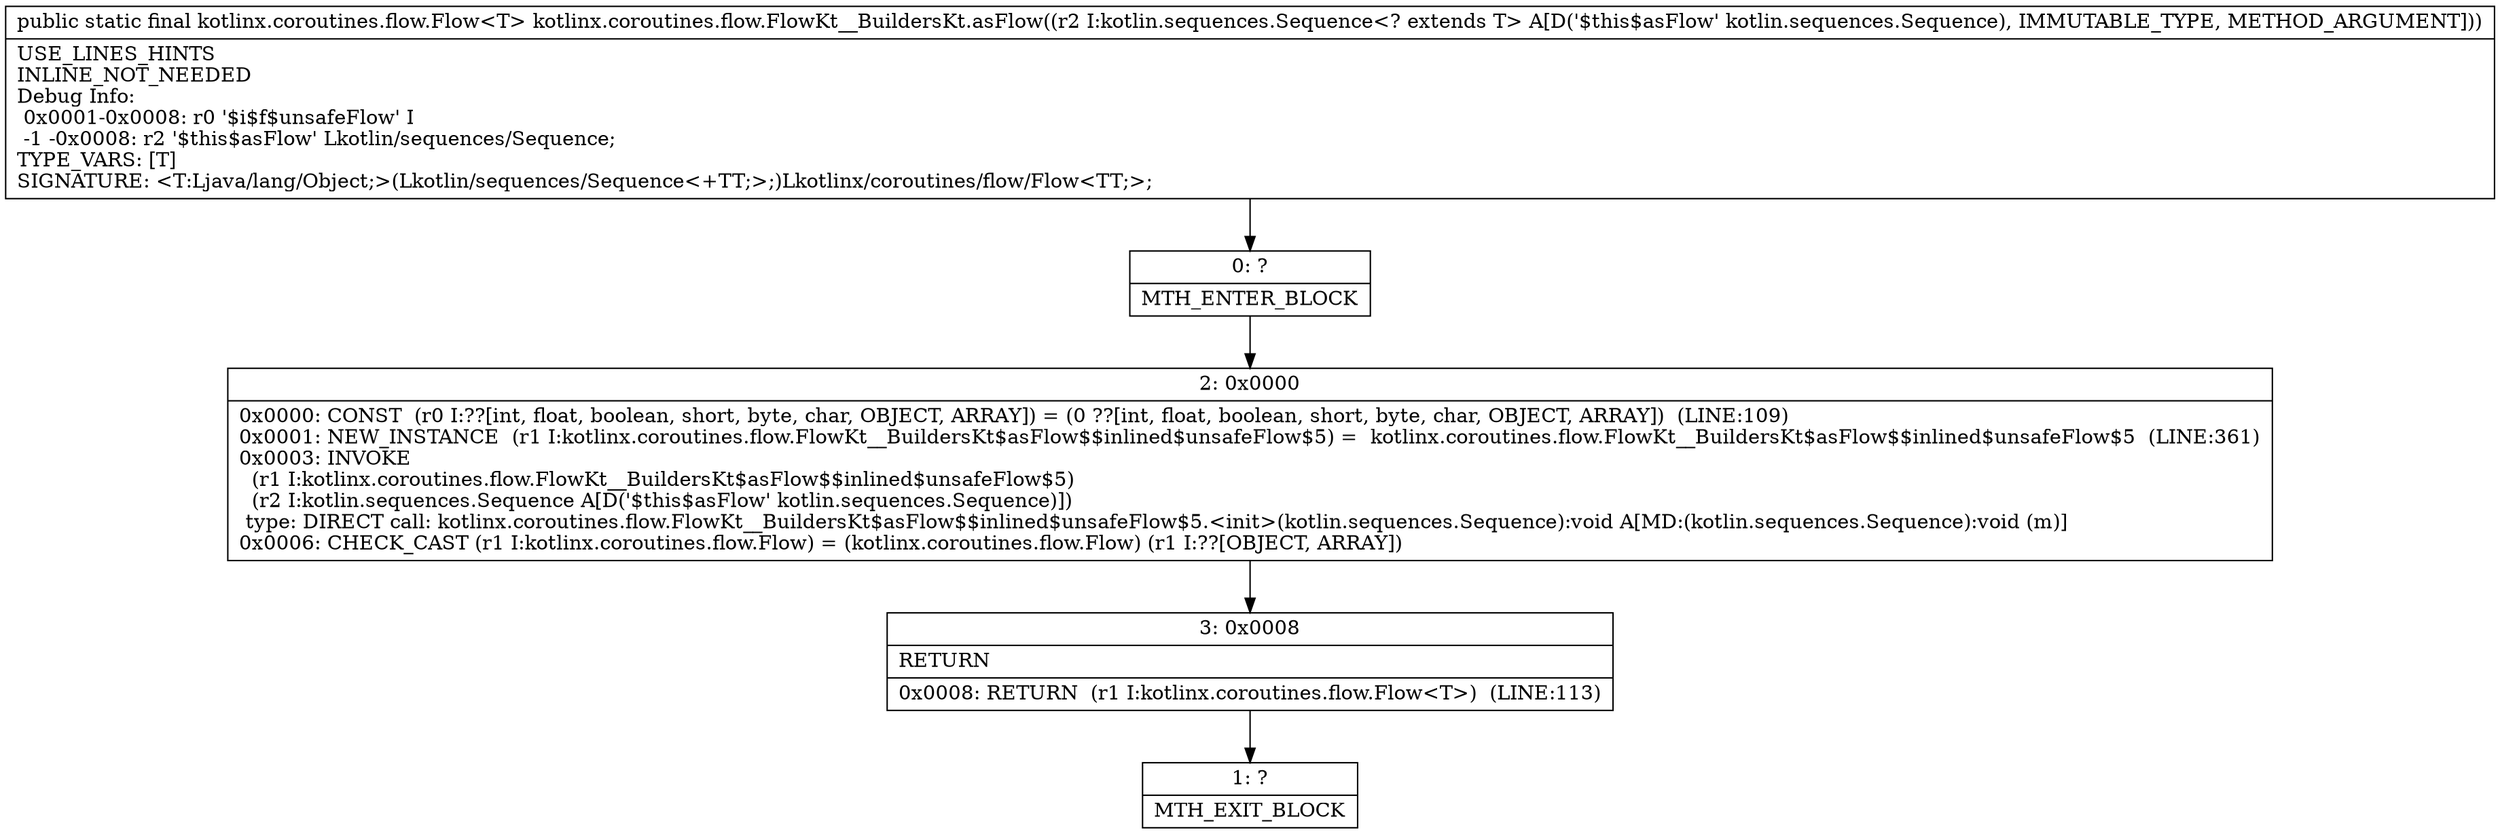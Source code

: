 digraph "CFG forkotlinx.coroutines.flow.FlowKt__BuildersKt.asFlow(Lkotlin\/sequences\/Sequence;)Lkotlinx\/coroutines\/flow\/Flow;" {
Node_0 [shape=record,label="{0\:\ ?|MTH_ENTER_BLOCK\l}"];
Node_2 [shape=record,label="{2\:\ 0x0000|0x0000: CONST  (r0 I:??[int, float, boolean, short, byte, char, OBJECT, ARRAY]) = (0 ??[int, float, boolean, short, byte, char, OBJECT, ARRAY])  (LINE:109)\l0x0001: NEW_INSTANCE  (r1 I:kotlinx.coroutines.flow.FlowKt__BuildersKt$asFlow$$inlined$unsafeFlow$5) =  kotlinx.coroutines.flow.FlowKt__BuildersKt$asFlow$$inlined$unsafeFlow$5  (LINE:361)\l0x0003: INVOKE  \l  (r1 I:kotlinx.coroutines.flow.FlowKt__BuildersKt$asFlow$$inlined$unsafeFlow$5)\l  (r2 I:kotlin.sequences.Sequence A[D('$this$asFlow' kotlin.sequences.Sequence)])\l type: DIRECT call: kotlinx.coroutines.flow.FlowKt__BuildersKt$asFlow$$inlined$unsafeFlow$5.\<init\>(kotlin.sequences.Sequence):void A[MD:(kotlin.sequences.Sequence):void (m)]\l0x0006: CHECK_CAST (r1 I:kotlinx.coroutines.flow.Flow) = (kotlinx.coroutines.flow.Flow) (r1 I:??[OBJECT, ARRAY]) \l}"];
Node_3 [shape=record,label="{3\:\ 0x0008|RETURN\l|0x0008: RETURN  (r1 I:kotlinx.coroutines.flow.Flow\<T\>)  (LINE:113)\l}"];
Node_1 [shape=record,label="{1\:\ ?|MTH_EXIT_BLOCK\l}"];
MethodNode[shape=record,label="{public static final kotlinx.coroutines.flow.Flow\<T\> kotlinx.coroutines.flow.FlowKt__BuildersKt.asFlow((r2 I:kotlin.sequences.Sequence\<? extends T\> A[D('$this$asFlow' kotlin.sequences.Sequence), IMMUTABLE_TYPE, METHOD_ARGUMENT]))  | USE_LINES_HINTS\lINLINE_NOT_NEEDED\lDebug Info:\l  0x0001\-0x0008: r0 '$i$f$unsafeFlow' I\l  \-1 \-0x0008: r2 '$this$asFlow' Lkotlin\/sequences\/Sequence;\lTYPE_VARS: [T]\lSIGNATURE: \<T:Ljava\/lang\/Object;\>(Lkotlin\/sequences\/Sequence\<+TT;\>;)Lkotlinx\/coroutines\/flow\/Flow\<TT;\>;\l}"];
MethodNode -> Node_0;Node_0 -> Node_2;
Node_2 -> Node_3;
Node_3 -> Node_1;
}

